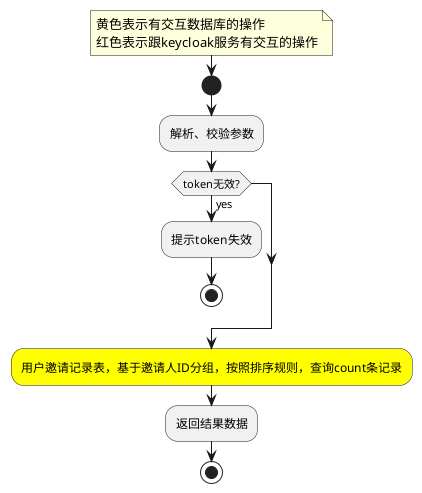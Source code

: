 @startuml

note right
    黄色表示有交互数据库的操作
    红色表示跟keycloak服务有交互的操作
end note
start
:解析、校验参数;
if (token无效?) then (yes)
    :提示token失效;
    stop
endif
#yellow:用户邀请记录表，基于邀请人ID分组，按照排序规则，查询count条记录;
:返回结果数据;
stop

@enduml